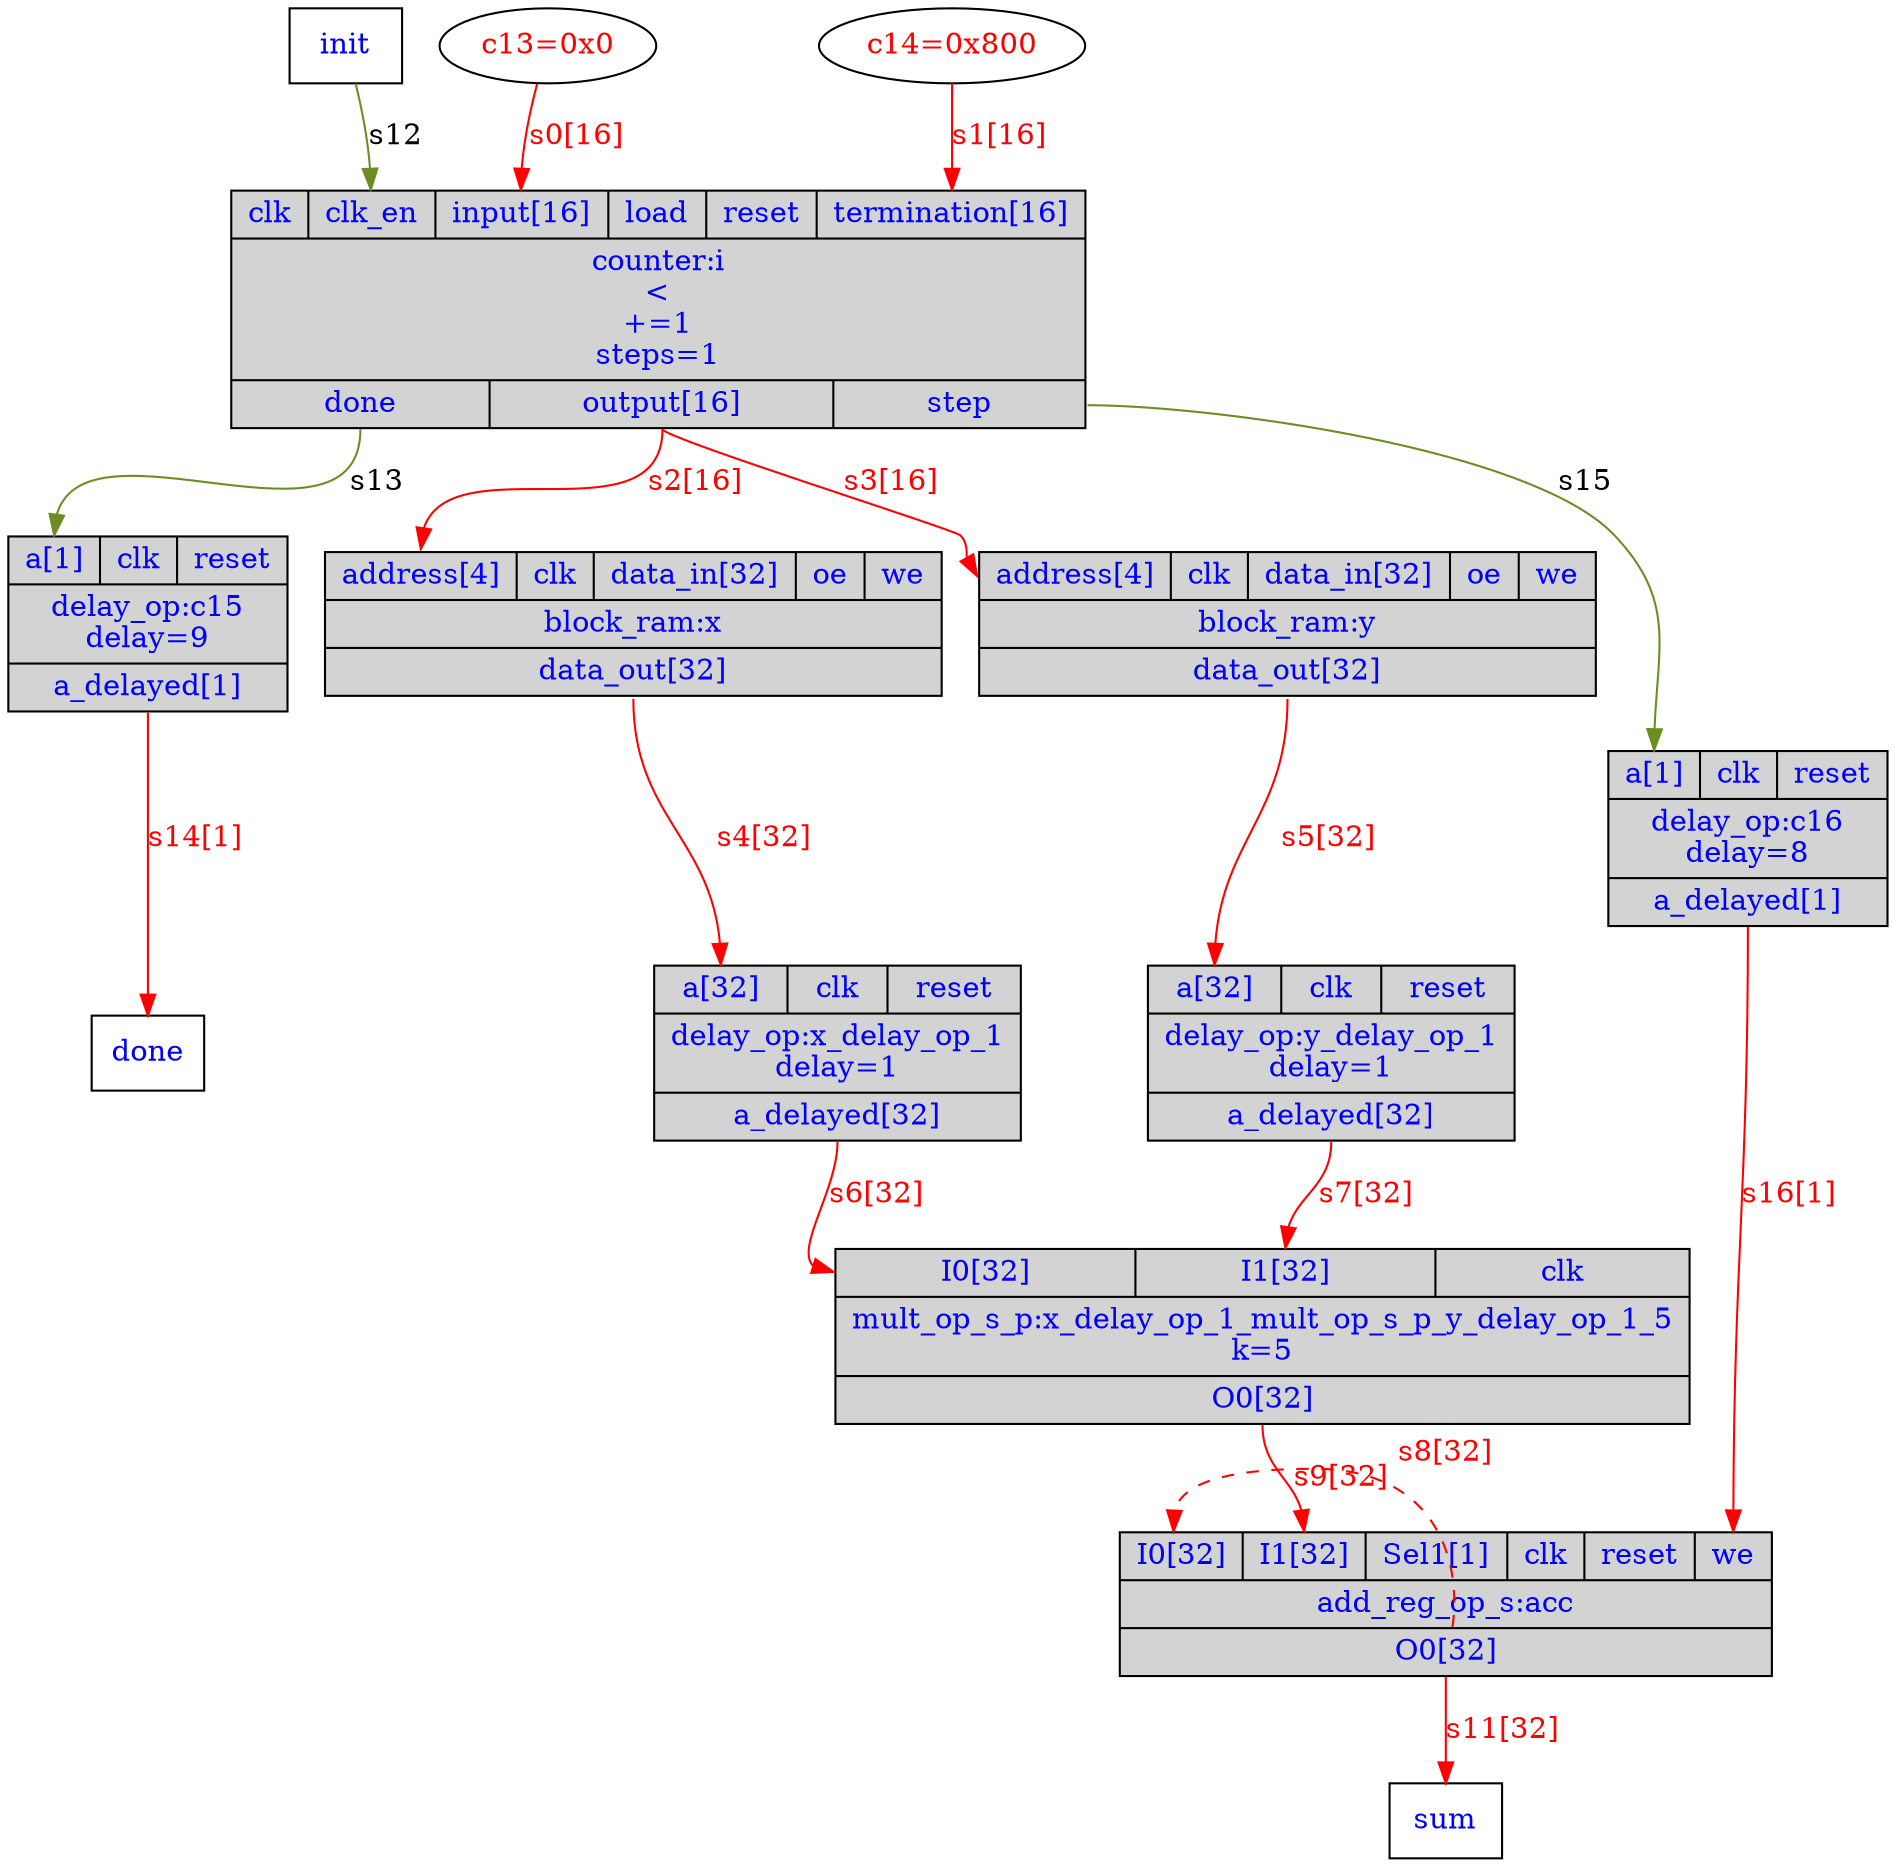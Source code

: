 digraph dotprod_alp {
	// Components (Nodes)
	"c13" [fontcolor=red label="c13=0x0"];
	"y_delay_op_1" [shape=record, fontcolor=blue, style="filled", fillcolor="lightgray", label="{{<a>a[32]|<clk>clk|<reset>reset}|delay_op:y_delay_op_1\ndelay=1|{<a_delayed>a_delayed[32]}}"];
	"c15" [shape=record, fontcolor=blue, style="filled", fillcolor="lightgray", label="{{<a>a[1]|<clk>clk|<reset>reset}|delay_op:c15\ndelay=9|{<a_delayed>a_delayed[1]}}"];
	"c14" [fontcolor=red label="c14=0x800"];
	"c16" [shape=record, fontcolor=blue, style="filled", fillcolor="lightgray", label="{{<a>a[1]|<clk>clk|<reset>reset}|delay_op:c16\ndelay=8|{<a_delayed>a_delayed[1]}}"];
	"x_delay_op_1" [shape=record, fontcolor=blue, style="filled", fillcolor="lightgray", label="{{<a>a[32]|<clk>clk|<reset>reset}|delay_op:x_delay_op_1\ndelay=1|{<a_delayed>a_delayed[32]}}"];
	"x_delay_op_1_mult_op_s_p_y_delay_op_1_5" [shape=record, fontcolor=blue, style="filled", fillcolor="lightgray", label="{{<I0>I0[32]|<I1>I1[32]|<clk>clk}|mult_op_s_p:x_delay_op_1_mult_op_s_p_y_delay_op_1_5\nk=5|{<O0>O0[32]}}"];
	"i" [shape=record, fontcolor=blue, style="filled", fillcolor="lightgray", label="{{<clk>clk|<clk_en>clk_en|<input>input[16]|<load>load|<reset>reset|<termination>termination[16]}|counter:i\n\<\n+=1\nsteps=1|{<done>done|<output>output[16]|<step>step}}"];
	"y" [shape=record, fontcolor=blue, style="filled", fillcolor="lightgray", label="{{<address>address[4]|<clk>clk|<data_in>data_in[32]|<oe>oe|<we>we}|block_ram:y|{<data_out>data_out[32]}}"];
	"init" [shape=msquare fontcolor=blue label="init"];
	"done" [shape=msquare fontcolor=blue label="done"];
	"x" [shape=record, fontcolor=blue, style="filled", fillcolor="lightgray", label="{{<address>address[4]|<clk>clk|<data_in>data_in[32]|<oe>oe|<we>we}|block_ram:x|{<data_out>data_out[32]}}"];
	"acc" [shape=record, fontcolor=blue, style="filled", fillcolor="lightgray", label="{{<I0>I0[32]|<I1>I1[32]|<Sel1>Sel1[1]|<clk>clk|<reset>reset|<we>we}|add_reg_op_s:acc|{<O0>O0[32]}}"];
	"sum" [shape=msquare fontcolor=blue label="sum"];

	// Signals (Edges)
	"c13" -> "i":input [label="s0[16]" color=red fontcolor=red];
	"i":done -> "c15":a [label="s13" color=olivedrab];
	"acc":O0 -> "sum" [label="s11[32]" color=red fontcolor=red];
	"i":step -> "c16":a [label="s15" color=olivedrab];
	"c15":a_delayed -> "done" [label="s14[1]" color=red fontcolor=red];
	"c16":a_delayed -> "acc":we [label="s16[1]" color=red fontcolor=red];
	"init" -> "i":clk_en [label="s12" color=olivedrab];
	"y_delay_op_1":a_delayed -> "x_delay_op_1_mult_op_s_p_y_delay_op_1_5":I1 [label="s7[32]" color=red fontcolor=red];
	"x_delay_op_1_mult_op_s_p_y_delay_op_1_5":O0 -> "acc":I1 [label="s9[32]" color=red fontcolor=red];
	"y":data_out -> "y_delay_op_1":a [label="s5[32]" color=red fontcolor=red];
	"i":output -> "y":address [label="s3[16]" color=red fontcolor=red];
	"c14" -> "i":termination [label="s1[16]" color=red fontcolor=red];
	"x_delay_op_1":a_delayed -> "x_delay_op_1_mult_op_s_p_y_delay_op_1_5":I0 [label="s6[32]" color=red fontcolor=red];
	"acc":O0 -> "acc":I0 [label="s8[32]" color=red fontcolor=red style=dashed];
	"x":data_out -> "x_delay_op_1":a [label="s4[32]" color=red fontcolor=red];
	"i":output -> "x":address [label="s2[16]" color=red fontcolor=red];
}